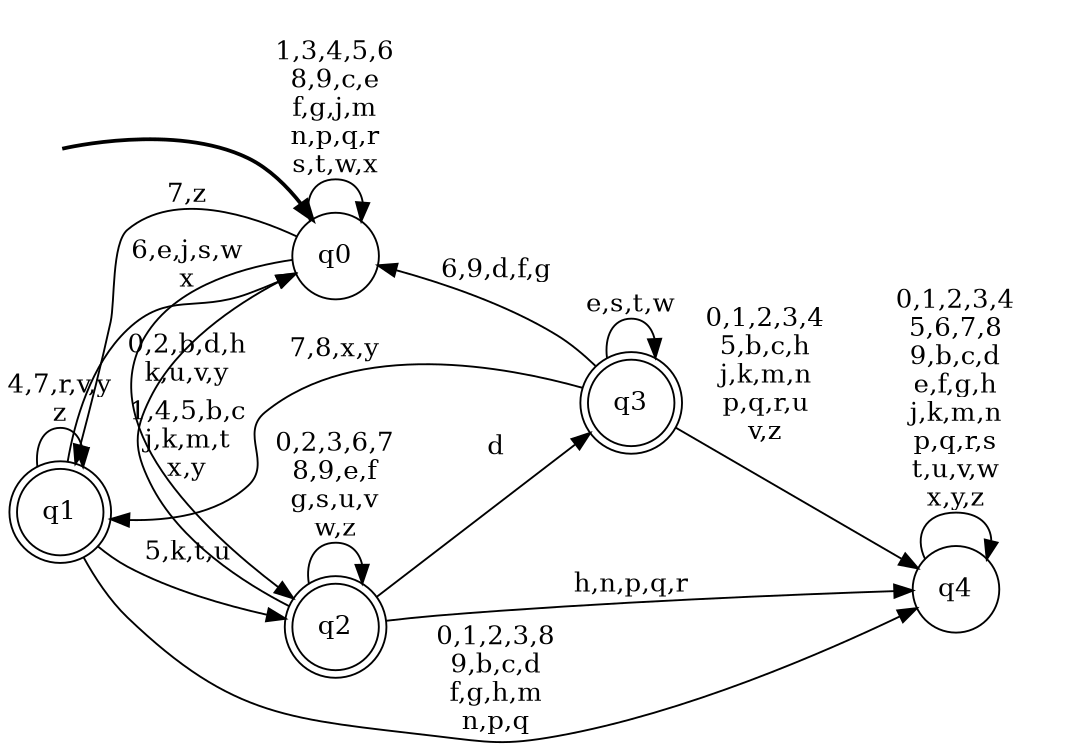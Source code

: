 digraph BlueStar {
__start0 [style = invis, shape = none, label = "", width = 0, height = 0];

rankdir=LR;
size="8,5";

s0 [style="filled", color="black", fillcolor="white" shape="circle", label="q0"];
s1 [style="rounded,filled", color="black", fillcolor="white" shape="doublecircle", label="q1"];
s2 [style="rounded,filled", color="black", fillcolor="white" shape="doublecircle", label="q2"];
s3 [style="rounded,filled", color="black", fillcolor="white" shape="doublecircle", label="q3"];
s4 [style="filled", color="black", fillcolor="white" shape="circle", label="q4"];
subgraph cluster_main { 
	graph [pad=".75", ranksep="0.15", nodesep="0.15"];
	 style=invis; 
	__start0 -> s0 [penwidth=2];
}
s0 -> s0 [label="1,3,4,5,6\n8,9,c,e\nf,g,j,m\nn,p,q,r\ns,t,w,x"];
s0 -> s1 [label="7,z"];
s0 -> s2 [label="0,2,b,d,h\nk,u,v,y"];
s1 -> s0 [label="6,e,j,s,w\nx"];
s1 -> s1 [label="4,7,r,v,y\nz"];
s1 -> s2 [label="5,k,t,u"];
s1 -> s4 [label="0,1,2,3,8\n9,b,c,d\nf,g,h,m\nn,p,q"];
s2 -> s0 [label="1,4,5,b,c\nj,k,m,t\nx,y"];
s2 -> s2 [label="0,2,3,6,7\n8,9,e,f\ng,s,u,v\nw,z"];
s2 -> s3 [label="d"];
s2 -> s4 [label="h,n,p,q,r"];
s3 -> s0 [label="6,9,d,f,g"];
s3 -> s1 [label="7,8,x,y"];
s3 -> s3 [label="e,s,t,w"];
s3 -> s4 [label="0,1,2,3,4\n5,b,c,h\nj,k,m,n\np,q,r,u\nv,z"];
s4 -> s4 [label="0,1,2,3,4\n5,6,7,8\n9,b,c,d\ne,f,g,h\nj,k,m,n\np,q,r,s\nt,u,v,w\nx,y,z"];

}